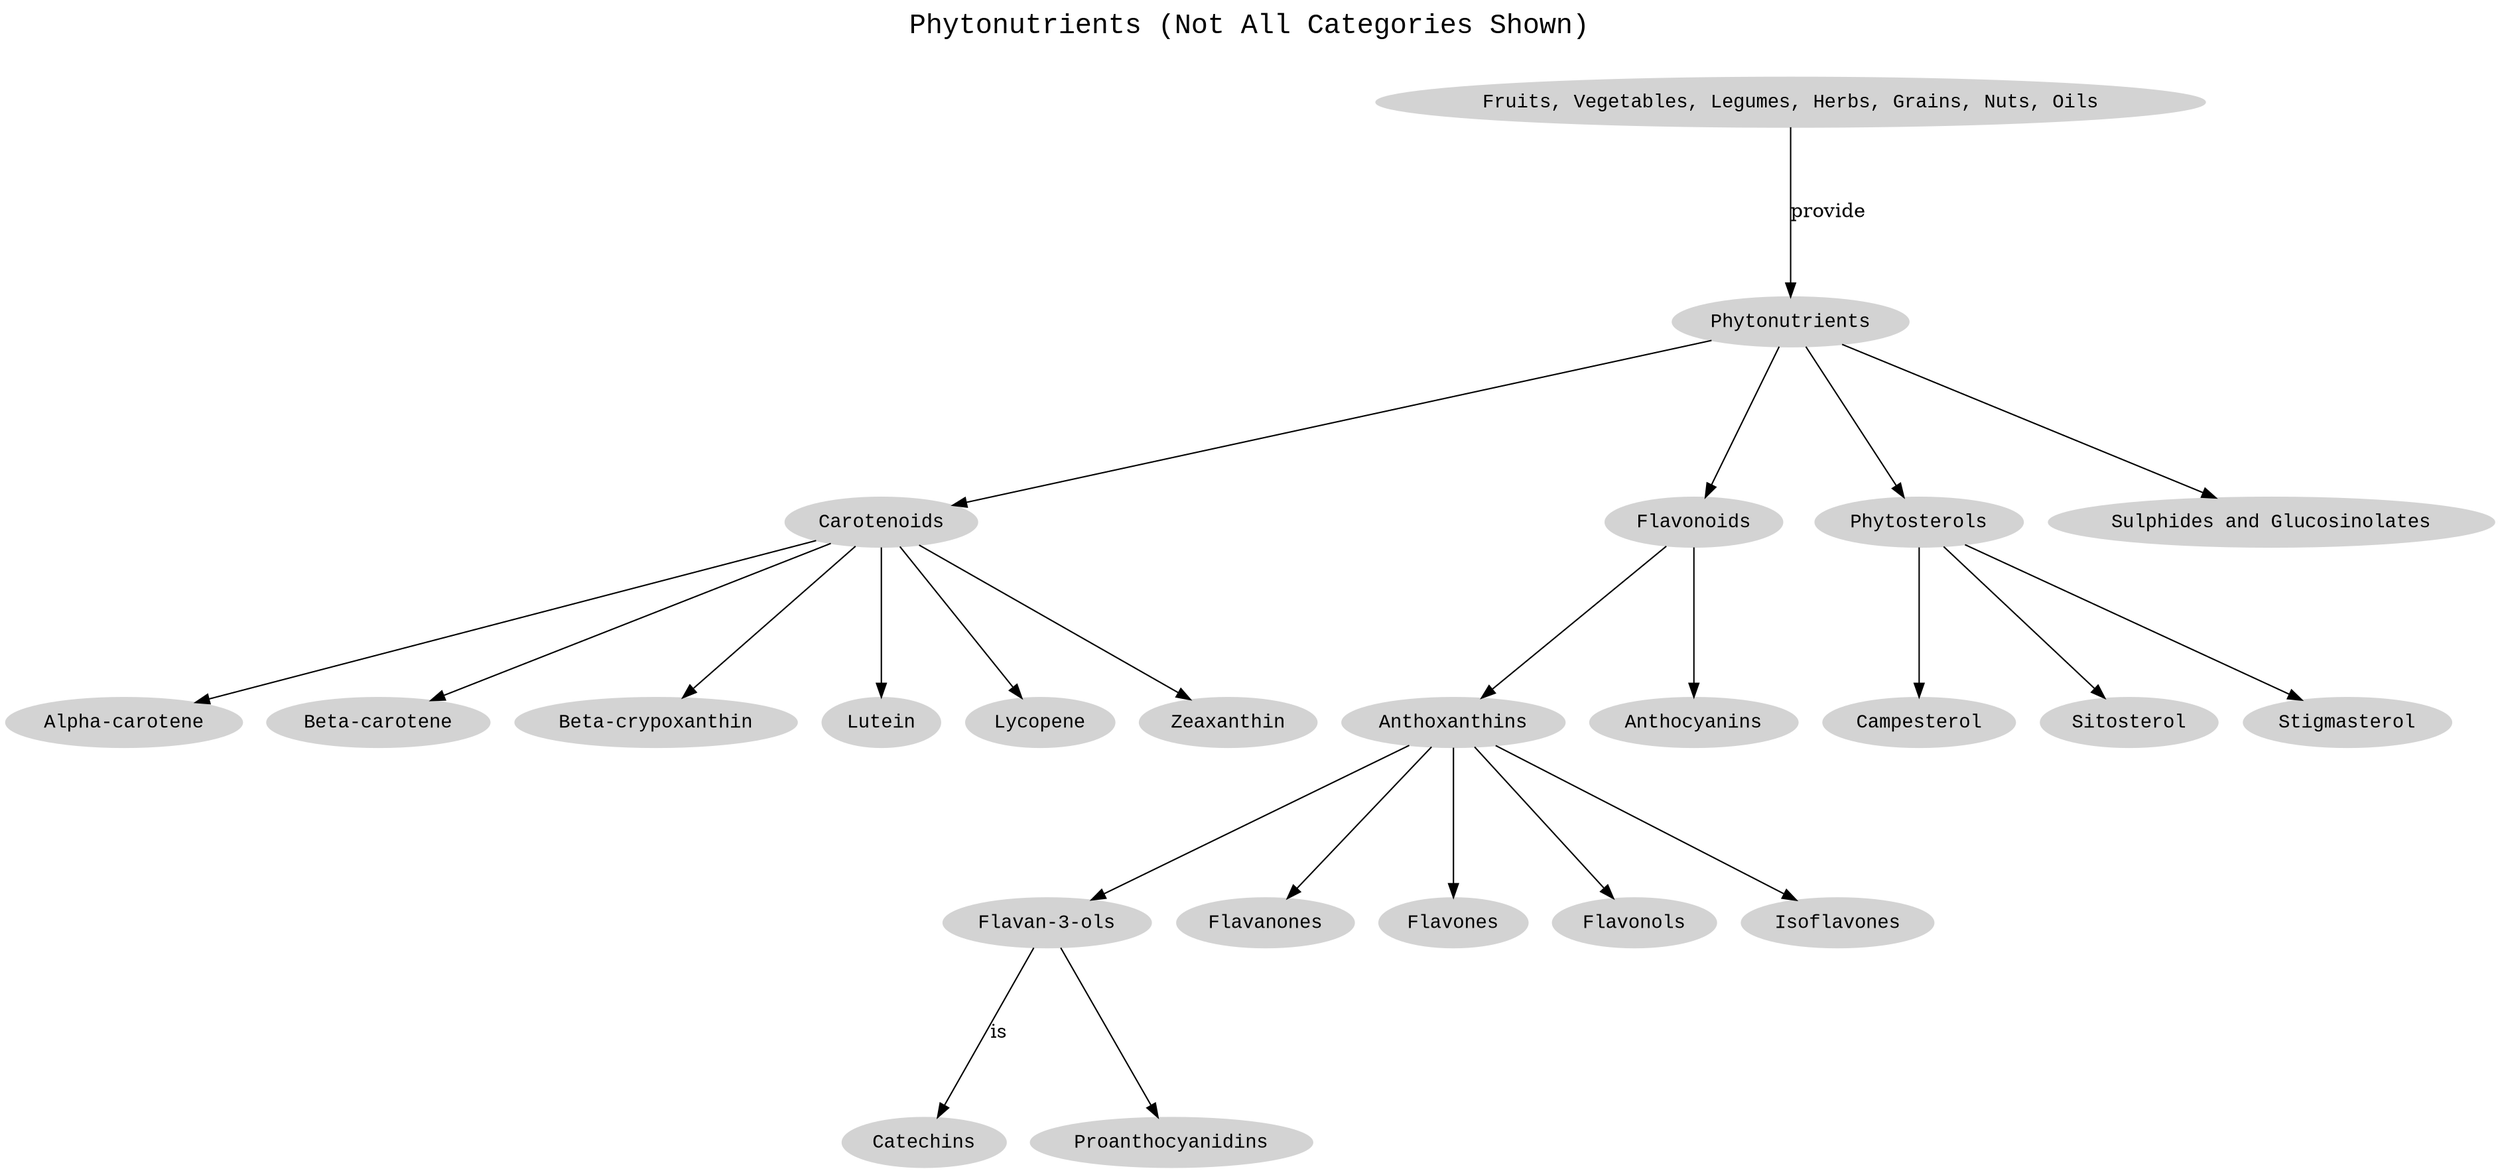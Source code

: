 /* courtesy Jorge Garcia de Alba */

digraph example_1 {

    labelloc = "t";
    label = "Phytonutrients (Not All Categories Shown)
              ";
    fontsize = 20;
    fontname = "Liberation Mono"

    size = "100,100";
    nodesep = 0.25;
    ranksep = 1.5;

    node [color = lightgray, style = filled, fontname = "Liberation Mono"];
    "Anthoxanthins" -> "Flavan-3-ols" [label = ""];
    "Anthoxanthins" -> "Flavanones" [label = ""];
    "Anthoxanthins" -> "Flavones" [label = ""];
    "Anthoxanthins" -> "Flavonols" [label = ""];
    "Anthoxanthins" -> "Isoflavones" [label = ""];
    "Carotenoids" -> "Alpha-carotene" [label = ""];
    "Carotenoids" -> "Beta-carotene" [label = ""];
    "Carotenoids" -> "Beta-crypoxanthin" [label = ""];
    "Carotenoids" -> "Lutein" [label = ""];
    "Carotenoids" -> "Lycopene" [label = ""];
    "Carotenoids" -> "Zeaxanthin" [label = ""];
    "Flavan-3-ols" -> "Catechins" [label = "is"];
    "Flavan-3-ols" -> "Proanthocyanidins" [label = ""];
    "Flavonoids" -> "Anthocyanins" [label = ""];
    "Flavonoids" -> "Anthoxanthins" [label = ""];
    "Fruits, Vegetables, Legumes, Herbs, Grains, Nuts, Oils" -> "Phytonutrients" [label = "provide"];
    "Phytonutrients" -> "Carotenoids" [label = ""];
    "Phytonutrients" -> "Flavonoids" [label = ""];
    "Phytonutrients" -> "Phytosterols" [label = ""];
    "Phytonutrients" -> "Sulphides and Glucosinolates" [label = ""];
    "Phytosterols" -> "Campesterol" [label = ""];
    "Phytosterols" -> "Sitosterol" [label = ""];
    "Phytosterols" -> "Stigmasterol" [label = ""];
}

